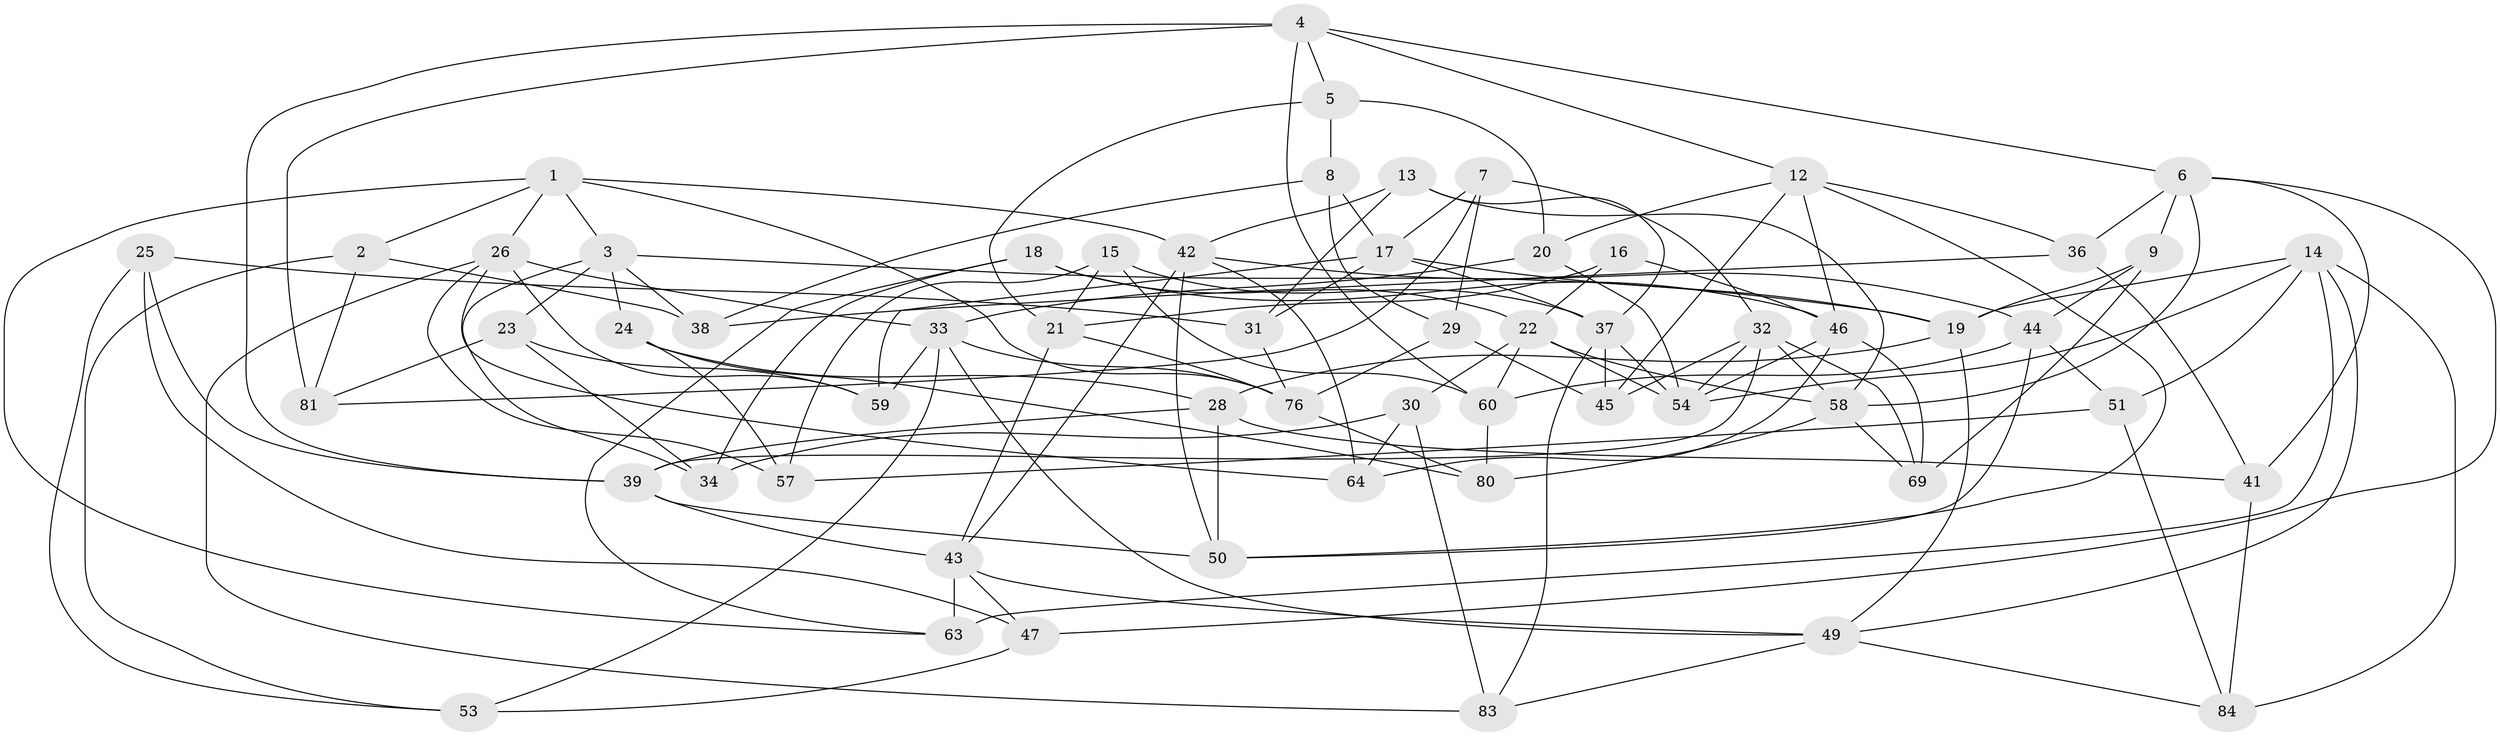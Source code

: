 // Generated by graph-tools (version 1.1) at 2025/52/02/27/25 19:52:32]
// undirected, 59 vertices, 141 edges
graph export_dot {
graph [start="1"]
  node [color=gray90,style=filled];
  1 [super="+73"];
  2;
  3 [super="+68"];
  4 [super="+10"];
  5;
  6 [super="+11"];
  7;
  8;
  9;
  12 [super="+35"];
  13;
  14 [super="+62"];
  15;
  16;
  17 [super="+55"];
  18;
  19 [super="+78"];
  20;
  21 [super="+61"];
  22 [super="+27"];
  23;
  24;
  25;
  26 [super="+67"];
  28 [super="+52"];
  29;
  30;
  31;
  32 [super="+75"];
  33 [super="+40"];
  34;
  36;
  37 [super="+48"];
  38;
  39 [super="+71"];
  41;
  42 [super="+79"];
  43 [super="+72"];
  44 [super="+82"];
  45;
  46 [super="+74"];
  47;
  49 [super="+70"];
  50 [super="+56"];
  51;
  53;
  54 [super="+85"];
  57;
  58 [super="+65"];
  59;
  60 [super="+66"];
  63;
  64;
  69;
  76 [super="+77"];
  80;
  81;
  83;
  84;
  1 -- 3;
  1 -- 63;
  1 -- 2;
  1 -- 26;
  1 -- 76;
  1 -- 42;
  2 -- 38;
  2 -- 53;
  2 -- 81;
  3 -- 38;
  3 -- 24;
  3 -- 34;
  3 -- 23;
  3 -- 19;
  4 -- 6;
  4 -- 5;
  4 -- 81;
  4 -- 60;
  4 -- 39;
  4 -- 12;
  5 -- 8;
  5 -- 21;
  5 -- 20;
  6 -- 47;
  6 -- 41;
  6 -- 9;
  6 -- 58;
  6 -- 36;
  7 -- 81;
  7 -- 32;
  7 -- 29;
  7 -- 17;
  8 -- 38;
  8 -- 29;
  8 -- 17;
  9 -- 19;
  9 -- 69;
  9 -- 44;
  12 -- 50;
  12 -- 20;
  12 -- 46;
  12 -- 45;
  12 -- 36;
  13 -- 31;
  13 -- 37;
  13 -- 58;
  13 -- 42;
  14 -- 54;
  14 -- 63;
  14 -- 19;
  14 -- 49;
  14 -- 51;
  14 -- 84;
  15 -- 37;
  15 -- 57;
  15 -- 60;
  15 -- 21;
  16 -- 21 [weight=2];
  16 -- 46;
  16 -- 22;
  17 -- 31;
  17 -- 59;
  17 -- 19;
  17 -- 37;
  18 -- 63;
  18 -- 46;
  18 -- 34;
  18 -- 22;
  19 -- 28;
  19 -- 49;
  20 -- 33;
  20 -- 54;
  21 -- 43;
  21 -- 76;
  22 -- 60;
  22 -- 58;
  22 -- 30;
  22 -- 54;
  23 -- 59;
  23 -- 34;
  23 -- 81;
  24 -- 57;
  24 -- 80;
  24 -- 28;
  25 -- 53;
  25 -- 31;
  25 -- 47;
  25 -- 39;
  26 -- 59;
  26 -- 64;
  26 -- 57;
  26 -- 33;
  26 -- 83;
  28 -- 41;
  28 -- 50 [weight=2];
  28 -- 39;
  29 -- 45;
  29 -- 76;
  30 -- 83;
  30 -- 64;
  30 -- 34;
  31 -- 76;
  32 -- 69;
  32 -- 45;
  32 -- 39;
  32 -- 58;
  32 -- 54;
  33 -- 53;
  33 -- 59;
  33 -- 76;
  33 -- 49;
  36 -- 41;
  36 -- 38;
  37 -- 83;
  37 -- 45;
  37 -- 54;
  39 -- 43;
  39 -- 50;
  41 -- 84;
  42 -- 64;
  42 -- 43;
  42 -- 44;
  42 -- 50;
  43 -- 63;
  43 -- 47;
  43 -- 49;
  44 -- 50;
  44 -- 51;
  44 -- 60 [weight=2];
  46 -- 54;
  46 -- 64;
  46 -- 69;
  47 -- 53;
  49 -- 83;
  49 -- 84;
  51 -- 57;
  51 -- 84;
  58 -- 69;
  58 -- 80;
  60 -- 80;
  76 -- 80;
}
